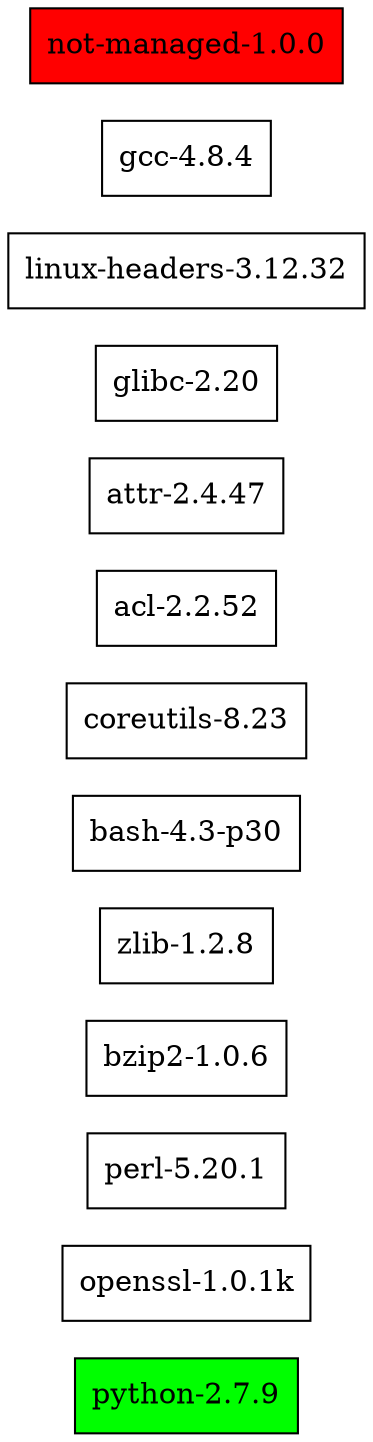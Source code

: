 digraph G {rankdir=LR; bgcolor="transparent";

"/nix/store/l8rhnzq9yxqhv3il4kmzqhkx8q06jzgv-python-2.7.9" [label = "python-2.7.9", shape = box, style = filled, fillcolor = "#00ff00"];
// "/nix/store/8nxzd6jkgcihyx26m246ycpnpivicpak-openssl-1.0.1k" -> "/nix/store/l8rhnzq9yxqhv3il4kmzqhkx8q06jzgv-python-2.7.9" [color = "black"];
// "/nix/store/96vfgc1gfwslmg3hhfzkxsvqqc61mh89-bzip2-1.0.6" -> "/nix/store/l8rhnzq9yxqhv3il4kmzqhkx8q06jzgv-python-2.7.9" [color = "red"];
// "/nix/store/a2p5i9hb5hpqssh7vp402r6n9slfayqx-zlib-1.2.8" -> "/nix/store/l8rhnzq9yxqhv3il4kmzqhkx8q06jzgv-python-2.7.9" [color = "green"];
// "/nix/store/cxrc12hkmvrjlq747cm08av6jl41nzi1-bash-4.3-p30" -> "/nix/store/l8rhnzq9yxqhv3il4kmzqhkx8q06jzgv-python-2.7.9" [color = "blue"];
// "/nix/store/h4ssyq8lac0ywmn8j0lsichvj9fvcfyd-coreutils-8.23" -> "/nix/store/l8rhnzq9yxqhv3il4kmzqhkx8q06jzgv-python-2.7.9" [color = "magenta"];
// "/nix/store/nrxyygy0wqski1klq0305d3h523k41ps-glibc-2.20" -> "/nix/store/l8rhnzq9yxqhv3il4kmzqhkx8q06jzgv-python-2.7.9" [color = "burlywood"];
"/nix/store/8nxzd6jkgcihyx26m246ycpnpivicpak-openssl-1.0.1k" [label = "openssl-1.0.1k", shape = box, style = filled, fillcolor = "#ffffff"];
// "/nix/store/482l1wbyrbqzy8pm0mh9psvk7f7x2qnf-perl-5.20.1" -> "/nix/store/8nxzd6jkgcihyx26m246ycpnpivicpak-openssl-1.0.1k" [color = "black"];
// "/nix/store/cxrc12hkmvrjlq747cm08av6jl41nzi1-bash-4.3-p30" -> "/nix/store/8nxzd6jkgcihyx26m246ycpnpivicpak-openssl-1.0.1k" [color = "red"];
// "/nix/store/nrxyygy0wqski1klq0305d3h523k41ps-glibc-2.20" -> "/nix/store/8nxzd6jkgcihyx26m246ycpnpivicpak-openssl-1.0.1k" [color = "green"];
"/nix/store/482l1wbyrbqzy8pm0mh9psvk7f7x2qnf-perl-5.20.1" [label = "perl-5.20.1", shape = box, style = filled, fillcolor = "#ffffff"];
// "/nix/store/h4ssyq8lac0ywmn8j0lsichvj9fvcfyd-coreutils-8.23" -> "/nix/store/482l1wbyrbqzy8pm0mh9psvk7f7x2qnf-perl-5.20.1" [color = "blue"];
// "/nix/store/nrxyygy0wqski1klq0305d3h523k41ps-glibc-2.20" -> "/nix/store/482l1wbyrbqzy8pm0mh9psvk7f7x2qnf-perl-5.20.1" [color = "magenta"];
// "/nix/store/p9rmkj5s68cjhjnb8msj477wcm5157rx-gcc-4.8.4" -> "/nix/store/482l1wbyrbqzy8pm0mh9psvk7f7x2qnf-perl-5.20.1" [color = "burlywood"];
"/nix/store/96vfgc1gfwslmg3hhfzkxsvqqc61mh89-bzip2-1.0.6" [label = "bzip2-1.0.6", shape = box, style = filled, fillcolor = "#ffffff"];
// "/nix/store/nrxyygy0wqski1klq0305d3h523k41ps-glibc-2.20" -> "/nix/store/96vfgc1gfwslmg3hhfzkxsvqqc61mh89-bzip2-1.0.6" [color = "black"];
"/nix/store/a2p5i9hb5hpqssh7vp402r6n9slfayqx-zlib-1.2.8" [label = "zlib-1.2.8", shape = box, style = filled, fillcolor = "#ffffff"];
// "/nix/store/nrxyygy0wqski1klq0305d3h523k41ps-glibc-2.20" -> "/nix/store/a2p5i9hb5hpqssh7vp402r6n9slfayqx-zlib-1.2.8" [color = "red"];
"/nix/store/cxrc12hkmvrjlq747cm08av6jl41nzi1-bash-4.3-p30" [label = "bash-4.3-p30", shape = box, style = filled, fillcolor = "#ffffff"];
// "/nix/store/nrxyygy0wqski1klq0305d3h523k41ps-glibc-2.20" -> "/nix/store/cxrc12hkmvrjlq747cm08av6jl41nzi1-bash-4.3-p30" [color = "green"];
"/nix/store/h4ssyq8lac0ywmn8j0lsichvj9fvcfyd-coreutils-8.23" [label = "coreutils-8.23", shape = box, style = filled, fillcolor = "#ffffff"];
// "/nix/store/54whwk19x8cgak0pwnnzzq282hwaf8f3-acl-2.2.52" -> "/nix/store/h4ssyq8lac0ywmn8j0lsichvj9fvcfyd-coreutils-8.23" [color = "blue"];
// "/nix/store/nrxyygy0wqski1klq0305d3h523k41ps-glibc-2.20" -> "/nix/store/h4ssyq8lac0ywmn8j0lsichvj9fvcfyd-coreutils-8.23" [color = "magenta"];
"/nix/store/54whwk19x8cgak0pwnnzzq282hwaf8f3-acl-2.2.52" [label = "acl-2.2.52", shape = box, style = filled, fillcolor = "#ffffff"];
// "/nix/store/f9i3xzbkx0frdqwqvy8qpk6gcclzf02f-attr-2.4.47" -> "/nix/store/54whwk19x8cgak0pwnnzzq282hwaf8f3-acl-2.2.52" [color = "burlywood"];
// "/nix/store/nrxyygy0wqski1klq0305d3h523k41ps-glibc-2.20" -> "/nix/store/54whwk19x8cgak0pwnnzzq282hwaf8f3-acl-2.2.52" [color = "black"];
"/nix/store/f9i3xzbkx0frdqwqvy8qpk6gcclzf02f-attr-2.4.47" [label = "attr-2.4.47", shape = box, style = filled, fillcolor = "#ffffff"];
// "/nix/store/nrxyygy0wqski1klq0305d3h523k41ps-glibc-2.20" -> "/nix/store/f9i3xzbkx0frdqwqvy8qpk6gcclzf02f-attr-2.4.47" [color = "red"];
"/nix/store/nrxyygy0wqski1klq0305d3h523k41ps-glibc-2.20" [label = "glibc-2.20", shape = box, style = filled, fillcolor = "#ffffff"];
// "/nix/store/jvlrfyjlm4m0jykiw33dk5kjyzmgysiw-linux-headers-3.12.32" -> "/nix/store/nrxyygy0wqski1klq0305d3h523k41ps-glibc-2.20" [color = "green"];
"/nix/store/jvlrfyjlm4m0jykiw33dk5kjyzmgysiw-linux-headers-3.12.32" [label = "linux-headers-3.12.32", shape = box, style = filled, fillcolor = "#ffffff"];
"/nix/store/p9rmkj5s68cjhjnb8msj477wcm5157rx-gcc-4.8.4" [label = "gcc-4.8.4", shape = box, style = filled, fillcolor = "#ffffff"];
// "/nix/store/a2p5i9hb5hpqssh7vp402r6n9slfayqx-zlib-1.2.8" -> "/nix/store/p9rmkj5s68cjhjnb8msj477wcm5157rx-gcc-4.8.4" [color = "blue"];
// "/nix/store/nrxyygy0wqski1klq0305d3h523k41ps-glibc-2.20" -> "/nix/store/p9rmkj5s68cjhjnb8msj477wcm5157rx-gcc-4.8.4" [color = "magenta"];

"not-managed-1.0.0" [label = "not-managed-1.0.0", shape = box, style = filled, fillcolor = "#ff0000"];
// "/nix/store/482l1wbyrbqzy8pm0mh9psvk7f7x2qnf-perl-5.20.1" -> "not-managed-1.0.0" [color = "red", style = dashed];

{ rank=same;
        
"/nix/store/482l1wbyrbqzy8pm0mh9psvk7f7x2qnf-perl-5.20.1"
"/nix/store/54whwk19x8cgak0pwnnzzq282hwaf8f3-acl-2.2.52"
"/nix/store/8nxzd6jkgcihyx26m246ycpnpivicpak-openssl-1.0.1k"
"/nix/store/96vfgc1gfwslmg3hhfzkxsvqqc61mh89-bzip2-1.0.6"
"/nix/store/a2p5i9hb5hpqssh7vp402r6n9slfayqx-zlib-1.2.8"
"/nix/store/cxrc12hkmvrjlq747cm08av6jl41nzi1-bash-4.3-p30"
"/nix/store/f9i3xzbkx0frdqwqvy8qpk6gcclzf02f-attr-2.4.47"
"/nix/store/h4ssyq8lac0ywmn8j0lsichvj9fvcfyd-coreutils-8.23"
"/nix/store/jvlrfyjlm4m0jykiw33dk5kjyzmgysiw-linux-headers-3.12.32"
"/nix/store/l8rhnzq9yxqhv3il4kmzqhkx8q06jzgv-python-2.7.9"
"/nix/store/nrxyygy0wqski1klq0305d3h523k41ps-glibc-2.20"
"/nix/store/p9rmkj5s68cjhjnb8msj477wcm5157rx-gcc-4.8.4"

"not-managed-1.0.0"

}
}
